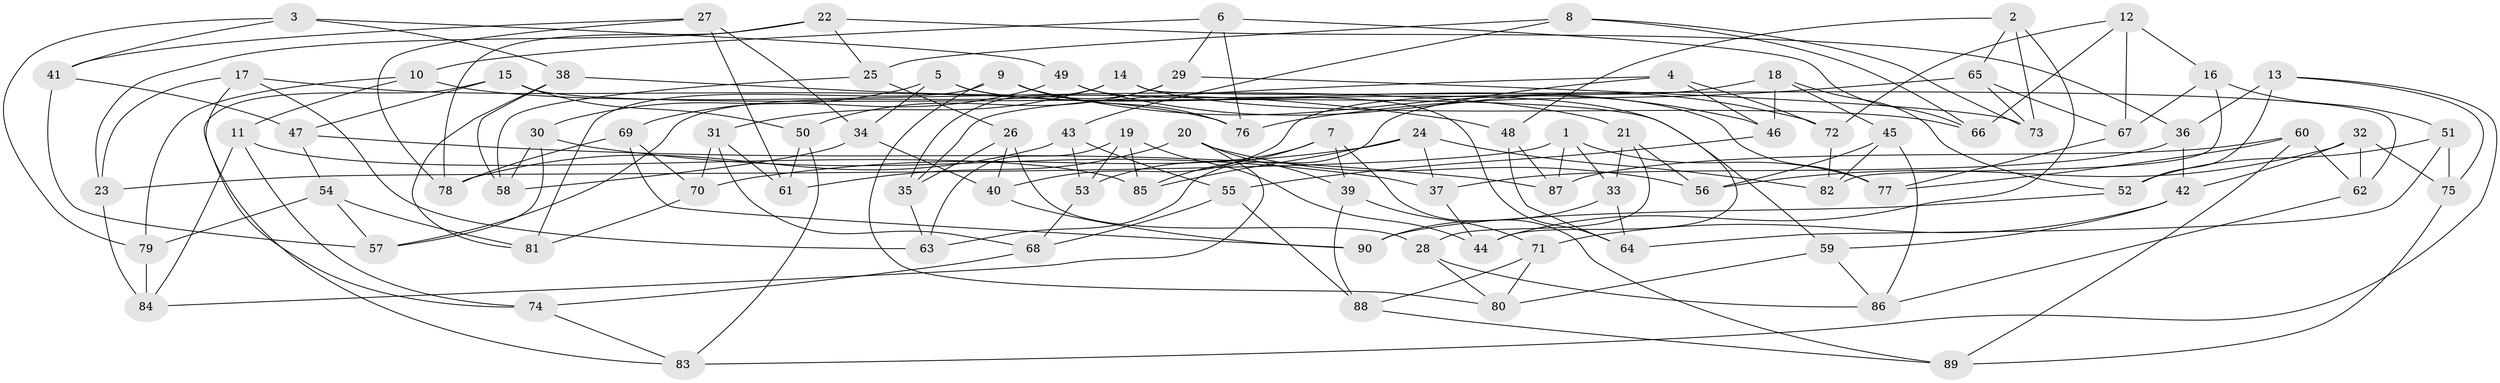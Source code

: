 // coarse degree distribution, {6: 0.5925925925925926, 5: 0.07407407407407407, 4: 0.2962962962962963, 3: 0.037037037037037035}
// Generated by graph-tools (version 1.1) at 2025/24/03/03/25 07:24:29]
// undirected, 90 vertices, 180 edges
graph export_dot {
graph [start="1"]
  node [color=gray90,style=filled];
  1;
  2;
  3;
  4;
  5;
  6;
  7;
  8;
  9;
  10;
  11;
  12;
  13;
  14;
  15;
  16;
  17;
  18;
  19;
  20;
  21;
  22;
  23;
  24;
  25;
  26;
  27;
  28;
  29;
  30;
  31;
  32;
  33;
  34;
  35;
  36;
  37;
  38;
  39;
  40;
  41;
  42;
  43;
  44;
  45;
  46;
  47;
  48;
  49;
  50;
  51;
  52;
  53;
  54;
  55;
  56;
  57;
  58;
  59;
  60;
  61;
  62;
  63;
  64;
  65;
  66;
  67;
  68;
  69;
  70;
  71;
  72;
  73;
  74;
  75;
  76;
  77;
  78;
  79;
  80;
  81;
  82;
  83;
  84;
  85;
  86;
  87;
  88;
  89;
  90;
  1 -- 23;
  1 -- 77;
  1 -- 87;
  1 -- 33;
  2 -- 65;
  2 -- 73;
  2 -- 44;
  2 -- 48;
  3 -- 79;
  3 -- 49;
  3 -- 38;
  3 -- 41;
  4 -- 72;
  4 -- 63;
  4 -- 46;
  4 -- 35;
  5 -- 77;
  5 -- 34;
  5 -- 30;
  5 -- 44;
  6 -- 76;
  6 -- 66;
  6 -- 29;
  6 -- 10;
  7 -- 85;
  7 -- 89;
  7 -- 39;
  7 -- 53;
  8 -- 25;
  8 -- 43;
  8 -- 66;
  8 -- 73;
  9 -- 80;
  9 -- 46;
  9 -- 81;
  9 -- 76;
  10 -- 21;
  10 -- 11;
  10 -- 79;
  11 -- 84;
  11 -- 74;
  11 -- 85;
  12 -- 66;
  12 -- 16;
  12 -- 72;
  12 -- 67;
  13 -- 83;
  13 -- 52;
  13 -- 36;
  13 -- 75;
  14 -- 66;
  14 -- 62;
  14 -- 57;
  14 -- 31;
  15 -- 59;
  15 -- 50;
  15 -- 47;
  15 -- 83;
  16 -- 51;
  16 -- 82;
  16 -- 67;
  17 -- 76;
  17 -- 63;
  17 -- 74;
  17 -- 23;
  18 -- 46;
  18 -- 45;
  18 -- 40;
  18 -- 52;
  19 -- 63;
  19 -- 44;
  19 -- 53;
  19 -- 85;
  20 -- 61;
  20 -- 84;
  20 -- 39;
  20 -- 56;
  21 -- 56;
  21 -- 33;
  21 -- 28;
  22 -- 25;
  22 -- 78;
  22 -- 23;
  22 -- 36;
  23 -- 84;
  24 -- 37;
  24 -- 85;
  24 -- 70;
  24 -- 82;
  25 -- 58;
  25 -- 26;
  26 -- 28;
  26 -- 35;
  26 -- 40;
  27 -- 41;
  27 -- 61;
  27 -- 78;
  27 -- 34;
  28 -- 86;
  28 -- 80;
  29 -- 50;
  29 -- 73;
  29 -- 35;
  30 -- 58;
  30 -- 37;
  30 -- 57;
  31 -- 68;
  31 -- 70;
  31 -- 61;
  32 -- 62;
  32 -- 42;
  32 -- 75;
  32 -- 56;
  33 -- 90;
  33 -- 64;
  34 -- 40;
  34 -- 58;
  35 -- 63;
  36 -- 37;
  36 -- 42;
  37 -- 44;
  38 -- 58;
  38 -- 48;
  38 -- 81;
  39 -- 88;
  39 -- 71;
  40 -- 90;
  41 -- 57;
  41 -- 47;
  42 -- 71;
  42 -- 59;
  43 -- 53;
  43 -- 78;
  43 -- 55;
  45 -- 86;
  45 -- 56;
  45 -- 82;
  46 -- 55;
  47 -- 54;
  47 -- 87;
  48 -- 64;
  48 -- 87;
  49 -- 64;
  49 -- 72;
  49 -- 69;
  50 -- 61;
  50 -- 83;
  51 -- 75;
  51 -- 64;
  51 -- 52;
  52 -- 90;
  53 -- 68;
  54 -- 79;
  54 -- 81;
  54 -- 57;
  55 -- 88;
  55 -- 68;
  59 -- 86;
  59 -- 80;
  60 -- 87;
  60 -- 89;
  60 -- 62;
  60 -- 77;
  62 -- 86;
  65 -- 67;
  65 -- 76;
  65 -- 73;
  67 -- 77;
  68 -- 74;
  69 -- 70;
  69 -- 78;
  69 -- 90;
  70 -- 81;
  71 -- 80;
  71 -- 88;
  72 -- 82;
  74 -- 83;
  75 -- 89;
  79 -- 84;
  88 -- 89;
}
